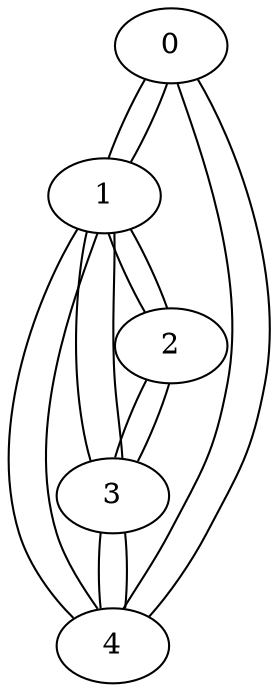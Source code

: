 graph {
	0 -- 1
	0 -- 4
	1 -- 0
	1 -- 4
	1 -- 3
	1 -- 2
	2 -- 1
	2 -- 3
	3 -- 1
	3 -- 2
	3 -- 4
	4 -- 0
	4 -- 1
	4 -- 3
}
